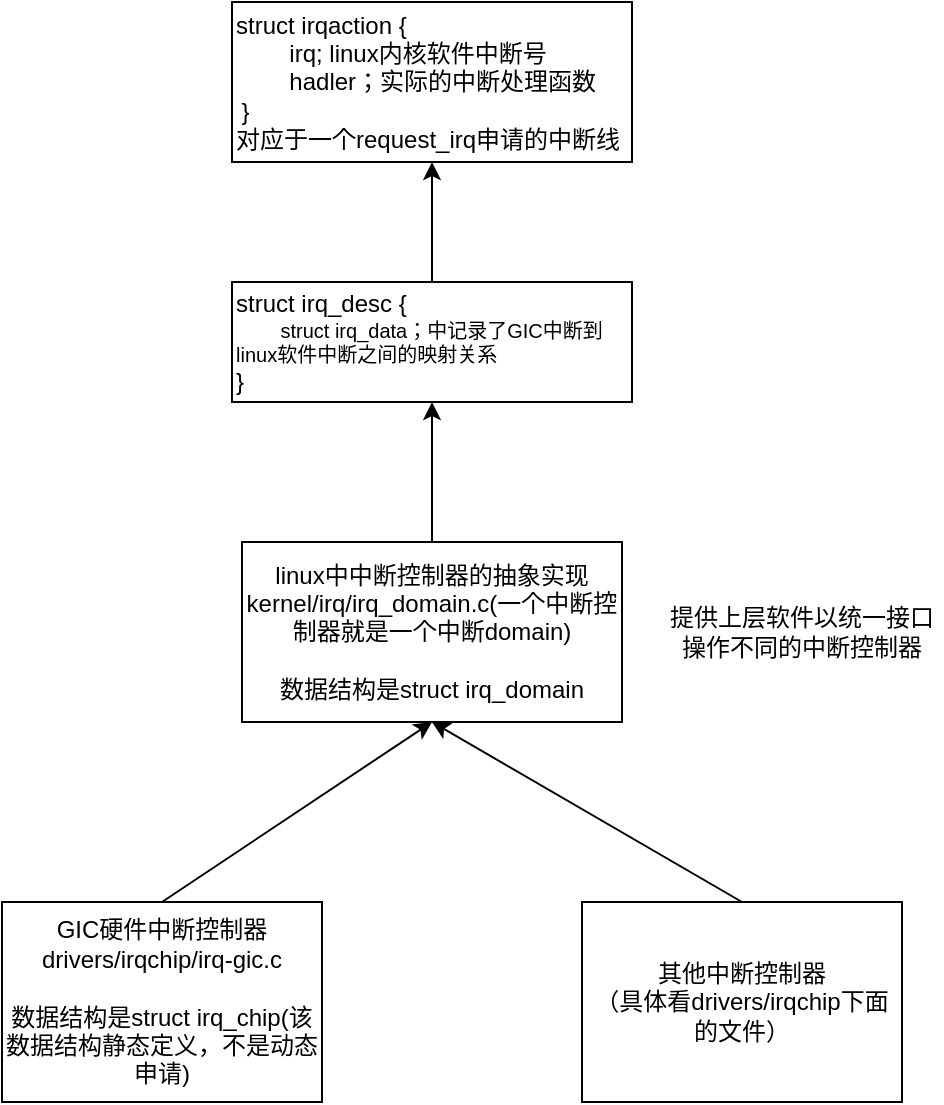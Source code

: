 <mxfile version="24.3.1" type="github">
  <diagram name="第 1 页" id="wbL77T6v4ODWWqQwgH3e">
    <mxGraphModel dx="1425" dy="790" grid="1" gridSize="10" guides="1" tooltips="1" connect="1" arrows="1" fold="1" page="1" pageScale="1" pageWidth="827" pageHeight="1169" math="0" shadow="0">
      <root>
        <mxCell id="0" />
        <mxCell id="1" parent="0" />
        <mxCell id="HMC4-4hXIC59DEJLiAjA-1" value="GIC硬件中断控制器&lt;div&gt;drivers/irqchip/irq-gic.c&lt;br&gt;&lt;/div&gt;&lt;div&gt;&lt;br&gt;&lt;/div&gt;&lt;div&gt;数据结构是struct irq_chip(该数据结构静态定义，不是动态申请)&lt;/div&gt;" style="rounded=0;whiteSpace=wrap;html=1;" vertex="1" parent="1">
          <mxGeometry x="160" y="520" width="160" height="100" as="geometry" />
        </mxCell>
        <mxCell id="HMC4-4hXIC59DEJLiAjA-9" style="edgeStyle=orthogonalEdgeStyle;rounded=0;orthogonalLoop=1;jettySize=auto;html=1;exitX=0.5;exitY=0;exitDx=0;exitDy=0;entryX=0.5;entryY=1;entryDx=0;entryDy=0;" edge="1" parent="1" source="HMC4-4hXIC59DEJLiAjA-2" target="HMC4-4hXIC59DEJLiAjA-8">
          <mxGeometry relative="1" as="geometry" />
        </mxCell>
        <mxCell id="HMC4-4hXIC59DEJLiAjA-2" value="linux中中断控制器的抽象实现&lt;div&gt;kernel/irq/irq_domain.c(一个中断控制器就是一个中断domain)&lt;/div&gt;&lt;div&gt;&lt;br&gt;&lt;/div&gt;&lt;div&gt;数据结构是struct irq_domain&lt;/div&gt;" style="rounded=0;whiteSpace=wrap;html=1;" vertex="1" parent="1">
          <mxGeometry x="280" y="340" width="190" height="90" as="geometry" />
        </mxCell>
        <mxCell id="HMC4-4hXIC59DEJLiAjA-3" value="其他中断控制器&lt;div&gt;（具体看drivers/irqchip下面的文件）&lt;/div&gt;" style="rounded=0;whiteSpace=wrap;html=1;" vertex="1" parent="1">
          <mxGeometry x="450" y="520" width="160" height="100" as="geometry" />
        </mxCell>
        <mxCell id="HMC4-4hXIC59DEJLiAjA-5" value="" style="endArrow=classic;html=1;rounded=0;exitX=0.5;exitY=0;exitDx=0;exitDy=0;entryX=0.5;entryY=1;entryDx=0;entryDy=0;" edge="1" parent="1" source="HMC4-4hXIC59DEJLiAjA-1" target="HMC4-4hXIC59DEJLiAjA-2">
          <mxGeometry width="50" height="50" relative="1" as="geometry">
            <mxPoint x="360" y="410" as="sourcePoint" />
            <mxPoint x="410" y="360" as="targetPoint" />
          </mxGeometry>
        </mxCell>
        <mxCell id="HMC4-4hXIC59DEJLiAjA-7" value="" style="endArrow=classic;html=1;rounded=0;exitX=0.5;exitY=0;exitDx=0;exitDy=0;entryX=0.5;entryY=1;entryDx=0;entryDy=0;" edge="1" parent="1" source="HMC4-4hXIC59DEJLiAjA-3" target="HMC4-4hXIC59DEJLiAjA-2">
          <mxGeometry width="50" height="50" relative="1" as="geometry">
            <mxPoint x="360" y="410" as="sourcePoint" />
            <mxPoint x="410" y="360" as="targetPoint" />
          </mxGeometry>
        </mxCell>
        <mxCell id="HMC4-4hXIC59DEJLiAjA-12" style="edgeStyle=orthogonalEdgeStyle;rounded=0;orthogonalLoop=1;jettySize=auto;html=1;exitX=0.5;exitY=0;exitDx=0;exitDy=0;entryX=0.5;entryY=1;entryDx=0;entryDy=0;" edge="1" parent="1" source="HMC4-4hXIC59DEJLiAjA-8" target="HMC4-4hXIC59DEJLiAjA-11">
          <mxGeometry relative="1" as="geometry" />
        </mxCell>
        <mxCell id="HMC4-4hXIC59DEJLiAjA-8" value="struct irq_desc {&lt;div style=&quot;font-size: 10px;&quot;&gt;&amp;nbsp;&lt;span style=&quot;white-space: pre;&quot;&gt;&#x9;&lt;/span&gt;struct irq_data；中记录了GIC中断到linux软件中断之间的映射关系&lt;/div&gt;&lt;div&gt;}&lt;/div&gt;" style="rounded=0;whiteSpace=wrap;html=1;align=left;" vertex="1" parent="1">
          <mxGeometry x="275" y="210" width="200" height="60" as="geometry" />
        </mxCell>
        <mxCell id="HMC4-4hXIC59DEJLiAjA-10" value="提供上层软件以统一接口操作不同的中断控制器" style="text;html=1;align=center;verticalAlign=middle;whiteSpace=wrap;rounded=0;" vertex="1" parent="1">
          <mxGeometry x="490" y="370" width="140" height="30" as="geometry" />
        </mxCell>
        <mxCell id="HMC4-4hXIC59DEJLiAjA-11" value="struct irqaction {&lt;div&gt;&lt;span style=&quot;white-space: pre;&quot;&gt;&#x9;&lt;/span&gt;irq; linux内核软件中断号&lt;/div&gt;&lt;div&gt;&lt;span style=&quot;white-space: pre;&quot;&gt;&#x9;&lt;/span&gt;hadler；实际的中断处理函数&lt;br&gt;&lt;div style=&quot;font-size: 10px;&quot;&gt;&amp;nbsp;&lt;span style=&quot;background-color: initial; font-size: 12px;&quot;&gt;}&lt;/span&gt;&lt;/div&gt;&lt;/div&gt;&lt;div style=&quot;&quot;&gt;对应于一个request_irq申请的中断线&lt;/div&gt;" style="rounded=0;whiteSpace=wrap;html=1;align=left;" vertex="1" parent="1">
          <mxGeometry x="275" y="70" width="200" height="80" as="geometry" />
        </mxCell>
      </root>
    </mxGraphModel>
  </diagram>
</mxfile>
